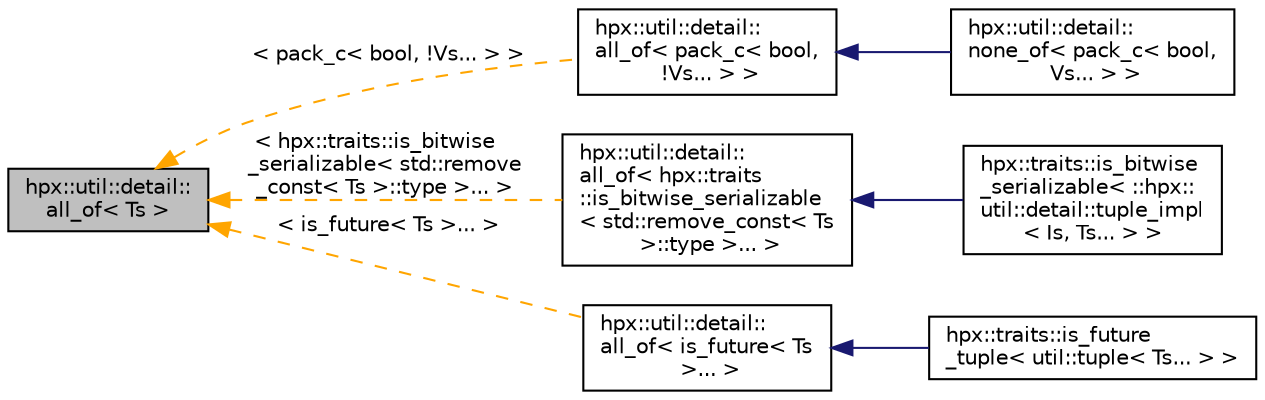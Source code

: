 digraph "hpx::util::detail::all_of&lt; Ts &gt;"
{
  edge [fontname="Helvetica",fontsize="10",labelfontname="Helvetica",labelfontsize="10"];
  node [fontname="Helvetica",fontsize="10",shape=record];
  rankdir="LR";
  Node0 [label="hpx::util::detail::\lall_of\< Ts \>",height=0.2,width=0.4,color="black", fillcolor="grey75", style="filled", fontcolor="black"];
  Node0 -> Node1 [dir="back",color="orange",fontsize="10",style="dashed",label=" \< pack_c\< bool, !Vs... \> \>" ,fontname="Helvetica"];
  Node1 [label="hpx::util::detail::\lall_of\< pack_c\< bool,\l !Vs... \> \>",height=0.2,width=0.4,color="black", fillcolor="white", style="filled",URL="$db/d4d/structhpx_1_1util_1_1detail_1_1all__of.html"];
  Node1 -> Node2 [dir="back",color="midnightblue",fontsize="10",style="solid",fontname="Helvetica"];
  Node2 [label="hpx::util::detail::\lnone_of\< pack_c\< bool,\l Vs... \> \>",height=0.2,width=0.4,color="black", fillcolor="white", style="filled",URL="$db/d6d/structhpx_1_1util_1_1detail_1_1none__of_3_01pack__c_3_01bool_00_01_vs_8_8_8_01_4_01_4.html"];
  Node0 -> Node3 [dir="back",color="orange",fontsize="10",style="dashed",label=" \< hpx::traits::is_bitwise\l_serializable\< std::remove\l_const\< Ts \>::type \>... \>" ,fontname="Helvetica"];
  Node3 [label="hpx::util::detail::\lall_of\< hpx::traits\l::is_bitwise_serializable\l\< std::remove_const\< Ts\l \>::type \>... \>",height=0.2,width=0.4,color="black", fillcolor="white", style="filled",URL="$db/d4d/structhpx_1_1util_1_1detail_1_1all__of.html"];
  Node3 -> Node4 [dir="back",color="midnightblue",fontsize="10",style="solid",fontname="Helvetica"];
  Node4 [label="hpx::traits::is_bitwise\l_serializable\< ::hpx::\lutil::detail::tuple_impl\l\< Is, Ts... \> \>",height=0.2,width=0.4,color="black", fillcolor="white", style="filled",URL="$df/db3/structhpx_1_1traits_1_1is__bitwise__serializable_3_01_1_1hpx_1_1util_1_1detail_1_1tuple__impl_3_01_is_00_01_ts_8_8_8_01_4_01_4.html"];
  Node0 -> Node5 [dir="back",color="orange",fontsize="10",style="dashed",label=" \< is_future\< Ts \>... \>" ,fontname="Helvetica"];
  Node5 [label="hpx::util::detail::\lall_of\< is_future\< Ts\l \>... \>",height=0.2,width=0.4,color="black", fillcolor="white", style="filled",URL="$db/d4d/structhpx_1_1util_1_1detail_1_1all__of.html"];
  Node5 -> Node6 [dir="back",color="midnightblue",fontsize="10",style="solid",fontname="Helvetica"];
  Node6 [label="hpx::traits::is_future\l_tuple\< util::tuple\< Ts... \> \>",height=0.2,width=0.4,color="black", fillcolor="white", style="filled",URL="$d0/de7/structhpx_1_1traits_1_1is__future__tuple_3_01util_1_1tuple_3_01_ts_8_8_8_01_4_01_4.html"];
}

